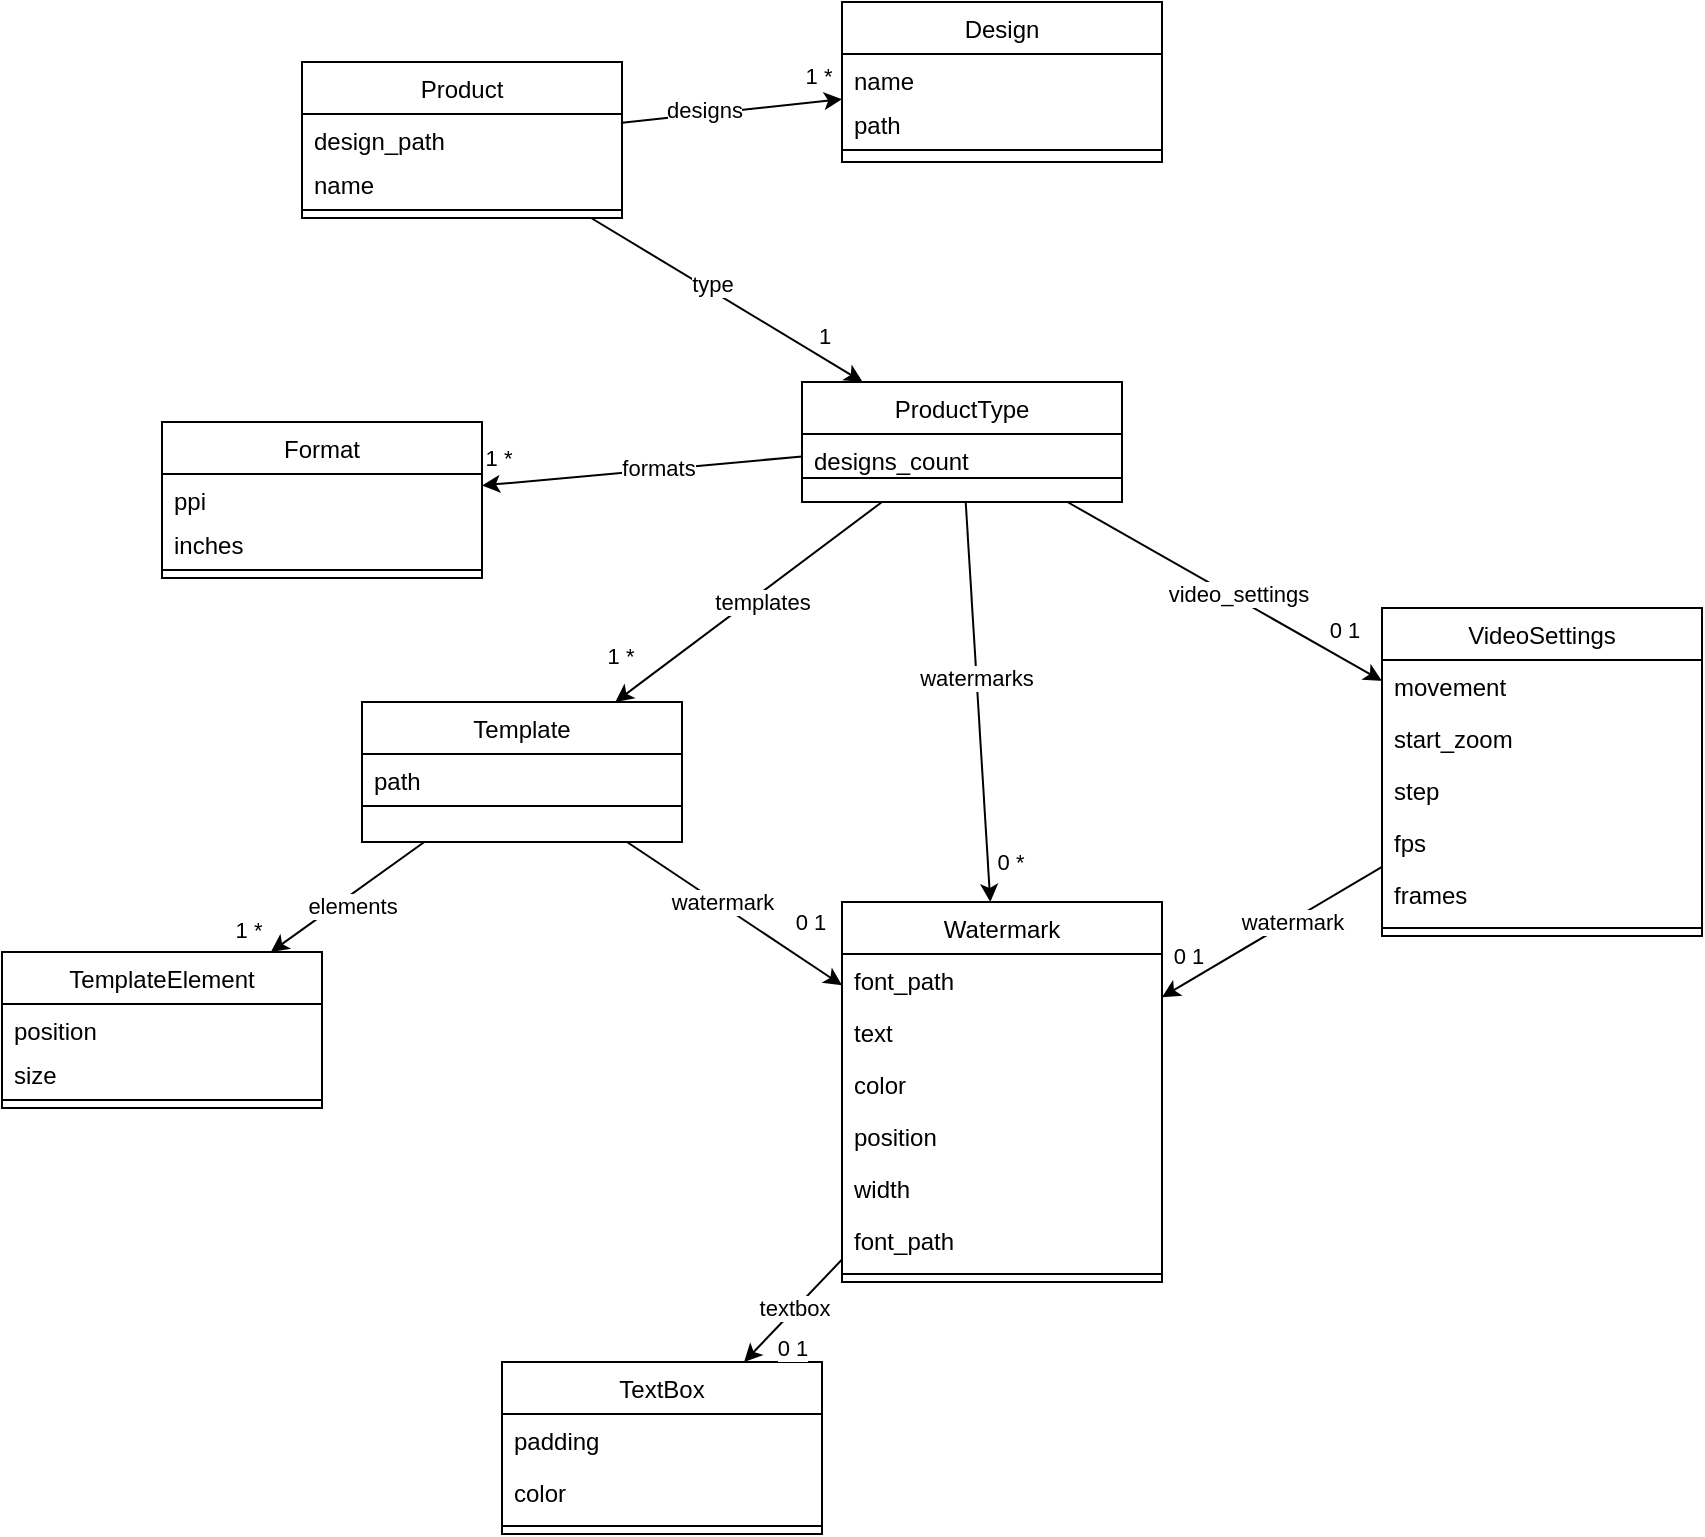 <mxfile version="21.1.4" type="github">
  <diagram id="C5RBs43oDa-KdzZeNtuy" name="Page-1">
    <mxGraphModel dx="1434" dy="866" grid="1" gridSize="10" guides="1" tooltips="1" connect="1" arrows="1" fold="1" page="1" pageScale="1" pageWidth="827" pageHeight="1169" math="0" shadow="0">
      <root>
        <mxCell id="WIyWlLk6GJQsqaUBKTNV-0" />
        <mxCell id="WIyWlLk6GJQsqaUBKTNV-1" parent="WIyWlLk6GJQsqaUBKTNV-0" />
        <mxCell id="OQkiHe_5IFdhKGG0qFA8-10" value="Design" style="swimlane;fontStyle=0;align=center;verticalAlign=top;childLayout=stackLayout;horizontal=1;startSize=26;horizontalStack=0;resizeParent=1;resizeLast=0;collapsible=1;marginBottom=0;rounded=0;shadow=0;strokeWidth=1;" parent="WIyWlLk6GJQsqaUBKTNV-1" vertex="1">
          <mxGeometry x="470" y="110" width="160" height="80" as="geometry">
            <mxRectangle x="340" y="380" width="170" height="26" as="alternateBounds" />
          </mxGeometry>
        </mxCell>
        <mxCell id="OQkiHe_5IFdhKGG0qFA8-11" value="name" style="text;align=left;verticalAlign=top;spacingLeft=4;spacingRight=4;overflow=hidden;rotatable=0;points=[[0,0.5],[1,0.5]];portConstraint=eastwest;" parent="OQkiHe_5IFdhKGG0qFA8-10" vertex="1">
          <mxGeometry y="26" width="160" height="22" as="geometry" />
        </mxCell>
        <mxCell id="jyiX5HnJnZasH04H_NFC-26" value="path" style="text;align=left;verticalAlign=top;spacingLeft=4;spacingRight=4;overflow=hidden;rotatable=0;points=[[0,0.5],[1,0.5]];portConstraint=eastwest;" vertex="1" parent="OQkiHe_5IFdhKGG0qFA8-10">
          <mxGeometry y="48" width="160" height="22" as="geometry" />
        </mxCell>
        <mxCell id="OQkiHe_5IFdhKGG0qFA8-12" value="" style="line;html=1;strokeWidth=1;align=left;verticalAlign=middle;spacingTop=-1;spacingLeft=3;spacingRight=3;rotatable=0;labelPosition=right;points=[];portConstraint=eastwest;" parent="OQkiHe_5IFdhKGG0qFA8-10" vertex="1">
          <mxGeometry y="70" width="160" height="8" as="geometry" />
        </mxCell>
        <mxCell id="OQkiHe_5IFdhKGG0qFA8-13" value="Template" style="swimlane;fontStyle=0;align=center;verticalAlign=top;childLayout=stackLayout;horizontal=1;startSize=26;horizontalStack=0;resizeParent=1;resizeLast=0;collapsible=1;marginBottom=0;rounded=0;shadow=0;strokeWidth=1;" parent="WIyWlLk6GJQsqaUBKTNV-1" vertex="1">
          <mxGeometry x="230" y="460" width="160" height="70" as="geometry">
            <mxRectangle x="340" y="380" width="170" height="26" as="alternateBounds" />
          </mxGeometry>
        </mxCell>
        <mxCell id="OQkiHe_5IFdhKGG0qFA8-14" value="path" style="text;align=left;verticalAlign=top;spacingLeft=4;spacingRight=4;overflow=hidden;rotatable=0;points=[[0,0.5],[1,0.5]];portConstraint=eastwest;" parent="OQkiHe_5IFdhKGG0qFA8-13" vertex="1">
          <mxGeometry y="26" width="160" height="22" as="geometry" />
        </mxCell>
        <mxCell id="OQkiHe_5IFdhKGG0qFA8-15" value="" style="line;html=1;strokeWidth=1;align=left;verticalAlign=middle;spacingTop=-1;spacingLeft=3;spacingRight=3;rotatable=0;labelPosition=right;points=[];portConstraint=eastwest;" parent="OQkiHe_5IFdhKGG0qFA8-13" vertex="1">
          <mxGeometry y="48" width="160" height="8" as="geometry" />
        </mxCell>
        <mxCell id="OQkiHe_5IFdhKGG0qFA8-16" value="VideoSettings" style="swimlane;fontStyle=0;align=center;verticalAlign=top;childLayout=stackLayout;horizontal=1;startSize=26;horizontalStack=0;resizeParent=1;resizeLast=0;collapsible=1;marginBottom=0;rounded=0;shadow=0;strokeWidth=1;" parent="WIyWlLk6GJQsqaUBKTNV-1" vertex="1">
          <mxGeometry x="740" y="413" width="160" height="164" as="geometry">
            <mxRectangle x="340" y="380" width="170" height="26" as="alternateBounds" />
          </mxGeometry>
        </mxCell>
        <mxCell id="OQkiHe_5IFdhKGG0qFA8-17" value="movement" style="text;align=left;verticalAlign=top;spacingLeft=4;spacingRight=4;overflow=hidden;rotatable=0;points=[[0,0.5],[1,0.5]];portConstraint=eastwest;" parent="OQkiHe_5IFdhKGG0qFA8-16" vertex="1">
          <mxGeometry y="26" width="160" height="26" as="geometry" />
        </mxCell>
        <mxCell id="jyiX5HnJnZasH04H_NFC-55" value="start_zoom" style="text;align=left;verticalAlign=top;spacingLeft=4;spacingRight=4;overflow=hidden;rotatable=0;points=[[0,0.5],[1,0.5]];portConstraint=eastwest;" vertex="1" parent="OQkiHe_5IFdhKGG0qFA8-16">
          <mxGeometry y="52" width="160" height="26" as="geometry" />
        </mxCell>
        <mxCell id="jyiX5HnJnZasH04H_NFC-56" value="step" style="text;align=left;verticalAlign=top;spacingLeft=4;spacingRight=4;overflow=hidden;rotatable=0;points=[[0,0.5],[1,0.5]];portConstraint=eastwest;" vertex="1" parent="OQkiHe_5IFdhKGG0qFA8-16">
          <mxGeometry y="78" width="160" height="26" as="geometry" />
        </mxCell>
        <mxCell id="jyiX5HnJnZasH04H_NFC-58" value="fps" style="text;align=left;verticalAlign=top;spacingLeft=4;spacingRight=4;overflow=hidden;rotatable=0;points=[[0,0.5],[1,0.5]];portConstraint=eastwest;" vertex="1" parent="OQkiHe_5IFdhKGG0qFA8-16">
          <mxGeometry y="104" width="160" height="26" as="geometry" />
        </mxCell>
        <mxCell id="jyiX5HnJnZasH04H_NFC-57" value="frames" style="text;align=left;verticalAlign=top;spacingLeft=4;spacingRight=4;overflow=hidden;rotatable=0;points=[[0,0.5],[1,0.5]];portConstraint=eastwest;" vertex="1" parent="OQkiHe_5IFdhKGG0qFA8-16">
          <mxGeometry y="130" width="160" height="26" as="geometry" />
        </mxCell>
        <mxCell id="OQkiHe_5IFdhKGG0qFA8-18" value="" style="line;html=1;strokeWidth=1;align=left;verticalAlign=middle;spacingTop=-1;spacingLeft=3;spacingRight=3;rotatable=0;labelPosition=right;points=[];portConstraint=eastwest;" parent="OQkiHe_5IFdhKGG0qFA8-16" vertex="1">
          <mxGeometry y="156" width="160" height="8" as="geometry" />
        </mxCell>
        <mxCell id="OQkiHe_5IFdhKGG0qFA8-19" value="Watermark" style="swimlane;fontStyle=0;align=center;verticalAlign=top;childLayout=stackLayout;horizontal=1;startSize=26;horizontalStack=0;resizeParent=1;resizeLast=0;collapsible=1;marginBottom=0;rounded=0;shadow=0;strokeWidth=1;" parent="WIyWlLk6GJQsqaUBKTNV-1" vertex="1">
          <mxGeometry x="470" y="560" width="160" height="190" as="geometry">
            <mxRectangle x="340" y="380" width="170" height="26" as="alternateBounds" />
          </mxGeometry>
        </mxCell>
        <mxCell id="OQkiHe_5IFdhKGG0qFA8-20" value="font_path" style="text;align=left;verticalAlign=top;spacingLeft=4;spacingRight=4;overflow=hidden;rotatable=0;points=[[0,0.5],[1,0.5]];portConstraint=eastwest;" parent="OQkiHe_5IFdhKGG0qFA8-19" vertex="1">
          <mxGeometry y="26" width="160" height="26" as="geometry" />
        </mxCell>
        <mxCell id="jyiX5HnJnZasH04H_NFC-37" value="text" style="text;align=left;verticalAlign=top;spacingLeft=4;spacingRight=4;overflow=hidden;rotatable=0;points=[[0,0.5],[1,0.5]];portConstraint=eastwest;" vertex="1" parent="OQkiHe_5IFdhKGG0qFA8-19">
          <mxGeometry y="52" width="160" height="26" as="geometry" />
        </mxCell>
        <mxCell id="jyiX5HnJnZasH04H_NFC-38" value="color" style="text;align=left;verticalAlign=top;spacingLeft=4;spacingRight=4;overflow=hidden;rotatable=0;points=[[0,0.5],[1,0.5]];portConstraint=eastwest;" vertex="1" parent="OQkiHe_5IFdhKGG0qFA8-19">
          <mxGeometry y="78" width="160" height="26" as="geometry" />
        </mxCell>
        <mxCell id="jyiX5HnJnZasH04H_NFC-39" value="position" style="text;align=left;verticalAlign=top;spacingLeft=4;spacingRight=4;overflow=hidden;rotatable=0;points=[[0,0.5],[1,0.5]];portConstraint=eastwest;" vertex="1" parent="OQkiHe_5IFdhKGG0qFA8-19">
          <mxGeometry y="104" width="160" height="26" as="geometry" />
        </mxCell>
        <mxCell id="jyiX5HnJnZasH04H_NFC-40" value="width" style="text;align=left;verticalAlign=top;spacingLeft=4;spacingRight=4;overflow=hidden;rotatable=0;points=[[0,0.5],[1,0.5]];portConstraint=eastwest;" vertex="1" parent="OQkiHe_5IFdhKGG0qFA8-19">
          <mxGeometry y="130" width="160" height="26" as="geometry" />
        </mxCell>
        <mxCell id="jyiX5HnJnZasH04H_NFC-36" value="font_path" style="text;align=left;verticalAlign=top;spacingLeft=4;spacingRight=4;overflow=hidden;rotatable=0;points=[[0,0.5],[1,0.5]];portConstraint=eastwest;" vertex="1" parent="OQkiHe_5IFdhKGG0qFA8-19">
          <mxGeometry y="156" width="160" height="26" as="geometry" />
        </mxCell>
        <mxCell id="OQkiHe_5IFdhKGG0qFA8-21" value="" style="line;html=1;strokeWidth=1;align=left;verticalAlign=middle;spacingTop=-1;spacingLeft=3;spacingRight=3;rotatable=0;labelPosition=right;points=[];portConstraint=eastwest;" parent="OQkiHe_5IFdhKGG0qFA8-19" vertex="1">
          <mxGeometry y="182" width="160" height="8" as="geometry" />
        </mxCell>
        <mxCell id="jyiX5HnJnZasH04H_NFC-0" value="Product" style="swimlane;fontStyle=0;align=center;verticalAlign=top;childLayout=stackLayout;horizontal=1;startSize=26;horizontalStack=0;resizeParent=1;resizeLast=0;collapsible=1;marginBottom=0;rounded=0;shadow=0;strokeWidth=1;" vertex="1" parent="WIyWlLk6GJQsqaUBKTNV-1">
          <mxGeometry x="200" y="140" width="160" height="78" as="geometry">
            <mxRectangle x="340" y="380" width="170" height="26" as="alternateBounds" />
          </mxGeometry>
        </mxCell>
        <mxCell id="jyiX5HnJnZasH04H_NFC-1" value="design_path" style="text;align=left;verticalAlign=top;spacingLeft=4;spacingRight=4;overflow=hidden;rotatable=0;points=[[0,0.5],[1,0.5]];portConstraint=eastwest;" vertex="1" parent="jyiX5HnJnZasH04H_NFC-0">
          <mxGeometry y="26" width="160" height="22" as="geometry" />
        </mxCell>
        <mxCell id="jyiX5HnJnZasH04H_NFC-28" value="name" style="text;align=left;verticalAlign=top;spacingLeft=4;spacingRight=4;overflow=hidden;rotatable=0;points=[[0,0.5],[1,0.5]];portConstraint=eastwest;" vertex="1" parent="jyiX5HnJnZasH04H_NFC-0">
          <mxGeometry y="48" width="160" height="22" as="geometry" />
        </mxCell>
        <mxCell id="jyiX5HnJnZasH04H_NFC-2" value="" style="line;html=1;strokeWidth=1;align=left;verticalAlign=middle;spacingTop=-1;spacingLeft=3;spacingRight=3;rotatable=0;labelPosition=right;points=[];portConstraint=eastwest;" vertex="1" parent="jyiX5HnJnZasH04H_NFC-0">
          <mxGeometry y="70" width="160" height="8" as="geometry" />
        </mxCell>
        <mxCell id="jyiX5HnJnZasH04H_NFC-3" value="ProductType" style="swimlane;fontStyle=0;align=center;verticalAlign=top;childLayout=stackLayout;horizontal=1;startSize=26;horizontalStack=0;resizeParent=1;resizeLast=0;collapsible=1;marginBottom=0;rounded=0;shadow=0;strokeWidth=1;" vertex="1" parent="WIyWlLk6GJQsqaUBKTNV-1">
          <mxGeometry x="450" y="300" width="160" height="60" as="geometry">
            <mxRectangle x="340" y="380" width="170" height="26" as="alternateBounds" />
          </mxGeometry>
        </mxCell>
        <mxCell id="jyiX5HnJnZasH04H_NFC-4" value="designs_count&#xa;" style="text;align=left;verticalAlign=top;spacingLeft=4;spacingRight=4;overflow=hidden;rotatable=0;points=[[0,0.5],[1,0.5]];portConstraint=eastwest;" vertex="1" parent="jyiX5HnJnZasH04H_NFC-3">
          <mxGeometry y="26" width="160" height="18" as="geometry" />
        </mxCell>
        <mxCell id="jyiX5HnJnZasH04H_NFC-5" value="" style="line;html=1;strokeWidth=1;align=left;verticalAlign=middle;spacingTop=-1;spacingLeft=3;spacingRight=3;rotatable=0;labelPosition=right;points=[];portConstraint=eastwest;" vertex="1" parent="jyiX5HnJnZasH04H_NFC-3">
          <mxGeometry y="44" width="160" height="8" as="geometry" />
        </mxCell>
        <mxCell id="jyiX5HnJnZasH04H_NFC-6" value="Format" style="swimlane;fontStyle=0;align=center;verticalAlign=top;childLayout=stackLayout;horizontal=1;startSize=26;horizontalStack=0;resizeParent=1;resizeLast=0;collapsible=1;marginBottom=0;rounded=0;shadow=0;strokeWidth=1;" vertex="1" parent="WIyWlLk6GJQsqaUBKTNV-1">
          <mxGeometry x="130" y="320" width="160" height="78" as="geometry">
            <mxRectangle x="340" y="380" width="170" height="26" as="alternateBounds" />
          </mxGeometry>
        </mxCell>
        <mxCell id="jyiX5HnJnZasH04H_NFC-7" value="ppi" style="text;align=left;verticalAlign=top;spacingLeft=4;spacingRight=4;overflow=hidden;rotatable=0;points=[[0,0.5],[1,0.5]];portConstraint=eastwest;" vertex="1" parent="jyiX5HnJnZasH04H_NFC-6">
          <mxGeometry y="26" width="160" height="22" as="geometry" />
        </mxCell>
        <mxCell id="jyiX5HnJnZasH04H_NFC-35" value="inches" style="text;align=left;verticalAlign=top;spacingLeft=4;spacingRight=4;overflow=hidden;rotatable=0;points=[[0,0.5],[1,0.5]];portConstraint=eastwest;" vertex="1" parent="jyiX5HnJnZasH04H_NFC-6">
          <mxGeometry y="48" width="160" height="22" as="geometry" />
        </mxCell>
        <mxCell id="jyiX5HnJnZasH04H_NFC-8" value="" style="line;html=1;strokeWidth=1;align=left;verticalAlign=middle;spacingTop=-1;spacingLeft=3;spacingRight=3;rotatable=0;labelPosition=right;points=[];portConstraint=eastwest;" vertex="1" parent="jyiX5HnJnZasH04H_NFC-6">
          <mxGeometry y="70" width="160" height="8" as="geometry" />
        </mxCell>
        <mxCell id="jyiX5HnJnZasH04H_NFC-9" value="" style="endArrow=classic;html=1;rounded=0;" edge="1" parent="WIyWlLk6GJQsqaUBKTNV-1" source="jyiX5HnJnZasH04H_NFC-0" target="jyiX5HnJnZasH04H_NFC-3">
          <mxGeometry width="50" height="50" relative="1" as="geometry">
            <mxPoint x="30" y="270" as="sourcePoint" />
            <mxPoint x="80" y="220" as="targetPoint" />
          </mxGeometry>
        </mxCell>
        <mxCell id="jyiX5HnJnZasH04H_NFC-10" value="1" style="edgeLabel;html=1;align=center;verticalAlign=middle;resizable=0;points=[];" vertex="1" connectable="0" parent="jyiX5HnJnZasH04H_NFC-9">
          <mxGeometry x="0.494" y="3" relative="1" as="geometry">
            <mxPoint x="13" as="offset" />
          </mxGeometry>
        </mxCell>
        <mxCell id="jyiX5HnJnZasH04H_NFC-29" value="type" style="edgeLabel;html=1;align=center;verticalAlign=middle;resizable=0;points=[];" vertex="1" connectable="0" parent="jyiX5HnJnZasH04H_NFC-9">
          <mxGeometry x="-0.208" y="-6" relative="1" as="geometry">
            <mxPoint x="9" y="-5" as="offset" />
          </mxGeometry>
        </mxCell>
        <mxCell id="jyiX5HnJnZasH04H_NFC-11" value="" style="endArrow=classic;html=1;rounded=0;" edge="1" parent="WIyWlLk6GJQsqaUBKTNV-1" source="jyiX5HnJnZasH04H_NFC-0" target="OQkiHe_5IFdhKGG0qFA8-10">
          <mxGeometry width="50" height="50" relative="1" as="geometry">
            <mxPoint x="370" y="215" as="sourcePoint" />
            <mxPoint x="450" y="245" as="targetPoint" />
          </mxGeometry>
        </mxCell>
        <mxCell id="jyiX5HnJnZasH04H_NFC-12" value="1 *" style="edgeLabel;html=1;align=center;verticalAlign=middle;resizable=0;points=[];" vertex="1" connectable="0" parent="jyiX5HnJnZasH04H_NFC-11">
          <mxGeometry x="0.494" y="3" relative="1" as="geometry">
            <mxPoint x="16" y="-12" as="offset" />
          </mxGeometry>
        </mxCell>
        <mxCell id="jyiX5HnJnZasH04H_NFC-27" value="designs" style="edgeLabel;html=1;align=center;verticalAlign=middle;resizable=0;points=[];" vertex="1" connectable="0" parent="jyiX5HnJnZasH04H_NFC-11">
          <mxGeometry x="-0.254" y="2" relative="1" as="geometry">
            <mxPoint as="offset" />
          </mxGeometry>
        </mxCell>
        <mxCell id="jyiX5HnJnZasH04H_NFC-14" value="" style="endArrow=classic;html=1;rounded=0;" edge="1" parent="WIyWlLk6GJQsqaUBKTNV-1" source="jyiX5HnJnZasH04H_NFC-3" target="jyiX5HnJnZasH04H_NFC-6">
          <mxGeometry width="50" height="50" relative="1" as="geometry">
            <mxPoint x="380" y="225" as="sourcePoint" />
            <mxPoint x="460" y="255" as="targetPoint" />
          </mxGeometry>
        </mxCell>
        <mxCell id="jyiX5HnJnZasH04H_NFC-15" value="1 *" style="edgeLabel;html=1;align=center;verticalAlign=middle;resizable=0;points=[];" vertex="1" connectable="0" parent="jyiX5HnJnZasH04H_NFC-14">
          <mxGeometry x="0.494" y="3" relative="1" as="geometry">
            <mxPoint x="-33" y="-13" as="offset" />
          </mxGeometry>
        </mxCell>
        <mxCell id="jyiX5HnJnZasH04H_NFC-34" value="formats" style="edgeLabel;html=1;align=center;verticalAlign=middle;resizable=0;points=[];" vertex="1" connectable="0" parent="jyiX5HnJnZasH04H_NFC-14">
          <mxGeometry x="-0.105" y="-1" relative="1" as="geometry">
            <mxPoint as="offset" />
          </mxGeometry>
        </mxCell>
        <mxCell id="jyiX5HnJnZasH04H_NFC-16" value="" style="endArrow=classic;html=1;rounded=0;" edge="1" parent="WIyWlLk6GJQsqaUBKTNV-1" source="jyiX5HnJnZasH04H_NFC-3" target="OQkiHe_5IFdhKGG0qFA8-19">
          <mxGeometry width="50" height="50" relative="1" as="geometry">
            <mxPoint x="390" y="235" as="sourcePoint" />
            <mxPoint x="470" y="265" as="targetPoint" />
          </mxGeometry>
        </mxCell>
        <mxCell id="jyiX5HnJnZasH04H_NFC-17" value="0 *" style="edgeLabel;html=1;align=center;verticalAlign=middle;resizable=0;points=[];" vertex="1" connectable="0" parent="jyiX5HnJnZasH04H_NFC-16">
          <mxGeometry x="0.494" y="3" relative="1" as="geometry">
            <mxPoint x="10" y="31" as="offset" />
          </mxGeometry>
        </mxCell>
        <mxCell id="jyiX5HnJnZasH04H_NFC-32" value="watermarks" style="edgeLabel;html=1;align=center;verticalAlign=middle;resizable=0;points=[];" vertex="1" connectable="0" parent="jyiX5HnJnZasH04H_NFC-16">
          <mxGeometry x="-0.128" relative="1" as="geometry">
            <mxPoint as="offset" />
          </mxGeometry>
        </mxCell>
        <mxCell id="jyiX5HnJnZasH04H_NFC-18" value="" style="endArrow=classic;html=1;rounded=0;" edge="1" parent="WIyWlLk6GJQsqaUBKTNV-1" source="jyiX5HnJnZasH04H_NFC-3" target="OQkiHe_5IFdhKGG0qFA8-16">
          <mxGeometry width="50" height="50" relative="1" as="geometry">
            <mxPoint x="400" y="245" as="sourcePoint" />
            <mxPoint x="480" y="275" as="targetPoint" />
          </mxGeometry>
        </mxCell>
        <mxCell id="jyiX5HnJnZasH04H_NFC-19" value="0 1" style="edgeLabel;html=1;align=center;verticalAlign=middle;resizable=0;points=[];" vertex="1" connectable="0" parent="jyiX5HnJnZasH04H_NFC-18">
          <mxGeometry x="0.494" y="3" relative="1" as="geometry">
            <mxPoint x="19" as="offset" />
          </mxGeometry>
        </mxCell>
        <mxCell id="jyiX5HnJnZasH04H_NFC-31" value="video_settings" style="edgeLabel;html=1;align=center;verticalAlign=middle;resizable=0;points=[];" vertex="1" connectable="0" parent="jyiX5HnJnZasH04H_NFC-18">
          <mxGeometry x="0.181" y="-1" relative="1" as="geometry">
            <mxPoint x="-7" y="-8" as="offset" />
          </mxGeometry>
        </mxCell>
        <mxCell id="jyiX5HnJnZasH04H_NFC-20" value="" style="endArrow=classic;html=1;rounded=0;" edge="1" parent="WIyWlLk6GJQsqaUBKTNV-1" source="jyiX5HnJnZasH04H_NFC-3" target="OQkiHe_5IFdhKGG0qFA8-13">
          <mxGeometry width="50" height="50" relative="1" as="geometry">
            <mxPoint x="410" y="255" as="sourcePoint" />
            <mxPoint x="490" y="285" as="targetPoint" />
          </mxGeometry>
        </mxCell>
        <mxCell id="jyiX5HnJnZasH04H_NFC-21" value="1 *" style="edgeLabel;html=1;align=center;verticalAlign=middle;resizable=0;points=[];" vertex="1" connectable="0" parent="jyiX5HnJnZasH04H_NFC-20">
          <mxGeometry x="0.494" y="3" relative="1" as="geometry">
            <mxPoint x="-33" as="offset" />
          </mxGeometry>
        </mxCell>
        <mxCell id="jyiX5HnJnZasH04H_NFC-33" value="templates" style="edgeLabel;html=1;align=center;verticalAlign=middle;resizable=0;points=[];" vertex="1" connectable="0" parent="jyiX5HnJnZasH04H_NFC-20">
          <mxGeometry x="-0.17" y="2" relative="1" as="geometry">
            <mxPoint x="-6" y="7" as="offset" />
          </mxGeometry>
        </mxCell>
        <mxCell id="jyiX5HnJnZasH04H_NFC-22" value="" style="endArrow=classic;html=1;rounded=0;" edge="1" parent="WIyWlLk6GJQsqaUBKTNV-1" source="OQkiHe_5IFdhKGG0qFA8-13" target="OQkiHe_5IFdhKGG0qFA8-19">
          <mxGeometry width="50" height="50" relative="1" as="geometry">
            <mxPoint x="420" y="265" as="sourcePoint" />
            <mxPoint x="500" y="295" as="targetPoint" />
          </mxGeometry>
        </mxCell>
        <mxCell id="jyiX5HnJnZasH04H_NFC-23" value="0 1" style="edgeLabel;html=1;align=center;verticalAlign=middle;resizable=0;points=[];" vertex="1" connectable="0" parent="jyiX5HnJnZasH04H_NFC-22">
          <mxGeometry x="0.494" y="3" relative="1" as="geometry">
            <mxPoint x="9" y="-11" as="offset" />
          </mxGeometry>
        </mxCell>
        <mxCell id="jyiX5HnJnZasH04H_NFC-59" value="watermark" style="edgeLabel;html=1;align=center;verticalAlign=middle;resizable=0;points=[];" vertex="1" connectable="0" parent="jyiX5HnJnZasH04H_NFC-22">
          <mxGeometry x="-0.148" y="7" relative="1" as="geometry">
            <mxPoint x="-2" y="5" as="offset" />
          </mxGeometry>
        </mxCell>
        <mxCell id="jyiX5HnJnZasH04H_NFC-24" value="" style="endArrow=classic;html=1;rounded=0;" edge="1" parent="WIyWlLk6GJQsqaUBKTNV-1" source="OQkiHe_5IFdhKGG0qFA8-16" target="OQkiHe_5IFdhKGG0qFA8-19">
          <mxGeometry width="50" height="50" relative="1" as="geometry">
            <mxPoint x="430" y="275" as="sourcePoint" />
            <mxPoint x="510" y="305" as="targetPoint" />
          </mxGeometry>
        </mxCell>
        <mxCell id="jyiX5HnJnZasH04H_NFC-25" value="0 1" style="edgeLabel;html=1;align=center;verticalAlign=middle;resizable=0;points=[];" vertex="1" connectable="0" parent="jyiX5HnJnZasH04H_NFC-24">
          <mxGeometry x="0.494" y="3" relative="1" as="geometry">
            <mxPoint x="-17" y="-7" as="offset" />
          </mxGeometry>
        </mxCell>
        <mxCell id="jyiX5HnJnZasH04H_NFC-61" value="watermark" style="edgeLabel;html=1;align=center;verticalAlign=middle;resizable=0;points=[];" vertex="1" connectable="0" parent="jyiX5HnJnZasH04H_NFC-24">
          <mxGeometry x="-0.193" y="3" relative="1" as="geometry">
            <mxPoint x="-2" y="-1" as="offset" />
          </mxGeometry>
        </mxCell>
        <mxCell id="jyiX5HnJnZasH04H_NFC-42" value="TextBox" style="swimlane;fontStyle=0;align=center;verticalAlign=top;childLayout=stackLayout;horizontal=1;startSize=26;horizontalStack=0;resizeParent=1;resizeLast=0;collapsible=1;marginBottom=0;rounded=0;shadow=0;strokeWidth=1;" vertex="1" parent="WIyWlLk6GJQsqaUBKTNV-1">
          <mxGeometry x="300" y="790" width="160" height="86" as="geometry">
            <mxRectangle x="340" y="380" width="170" height="26" as="alternateBounds" />
          </mxGeometry>
        </mxCell>
        <mxCell id="jyiX5HnJnZasH04H_NFC-43" value="padding" style="text;align=left;verticalAlign=top;spacingLeft=4;spacingRight=4;overflow=hidden;rotatable=0;points=[[0,0.5],[1,0.5]];portConstraint=eastwest;" vertex="1" parent="jyiX5HnJnZasH04H_NFC-42">
          <mxGeometry y="26" width="160" height="26" as="geometry" />
        </mxCell>
        <mxCell id="jyiX5HnJnZasH04H_NFC-45" value="color" style="text;align=left;verticalAlign=top;spacingLeft=4;spacingRight=4;overflow=hidden;rotatable=0;points=[[0,0.5],[1,0.5]];portConstraint=eastwest;" vertex="1" parent="jyiX5HnJnZasH04H_NFC-42">
          <mxGeometry y="52" width="160" height="26" as="geometry" />
        </mxCell>
        <mxCell id="jyiX5HnJnZasH04H_NFC-44" value="" style="line;html=1;strokeWidth=1;align=left;verticalAlign=middle;spacingTop=-1;spacingLeft=3;spacingRight=3;rotatable=0;labelPosition=right;points=[];portConstraint=eastwest;" vertex="1" parent="jyiX5HnJnZasH04H_NFC-42">
          <mxGeometry y="78" width="160" height="8" as="geometry" />
        </mxCell>
        <mxCell id="jyiX5HnJnZasH04H_NFC-46" value="" style="endArrow=classic;html=1;rounded=0;" edge="1" parent="WIyWlLk6GJQsqaUBKTNV-1" source="OQkiHe_5IFdhKGG0qFA8-19" target="jyiX5HnJnZasH04H_NFC-42">
          <mxGeometry width="50" height="50" relative="1" as="geometry">
            <mxPoint x="373" y="540" as="sourcePoint" />
            <mxPoint x="480" y="612" as="targetPoint" />
          </mxGeometry>
        </mxCell>
        <mxCell id="jyiX5HnJnZasH04H_NFC-47" value="0 1" style="edgeLabel;html=1;align=center;verticalAlign=middle;resizable=0;points=[];" vertex="1" connectable="0" parent="jyiX5HnJnZasH04H_NFC-46">
          <mxGeometry x="0.494" y="3" relative="1" as="geometry">
            <mxPoint x="9" y="4" as="offset" />
          </mxGeometry>
        </mxCell>
        <mxCell id="jyiX5HnJnZasH04H_NFC-60" value="textbox" style="edgeLabel;html=1;align=center;verticalAlign=middle;resizable=0;points=[];" vertex="1" connectable="0" parent="jyiX5HnJnZasH04H_NFC-46">
          <mxGeometry x="-0.376" relative="1" as="geometry">
            <mxPoint x="-9" y="8" as="offset" />
          </mxGeometry>
        </mxCell>
        <mxCell id="jyiX5HnJnZasH04H_NFC-48" value="TemplateElement" style="swimlane;fontStyle=0;align=center;verticalAlign=top;childLayout=stackLayout;horizontal=1;startSize=26;horizontalStack=0;resizeParent=1;resizeLast=0;collapsible=1;marginBottom=0;rounded=0;shadow=0;strokeWidth=1;" vertex="1" parent="WIyWlLk6GJQsqaUBKTNV-1">
          <mxGeometry x="50" y="585" width="160" height="78" as="geometry">
            <mxRectangle x="340" y="380" width="170" height="26" as="alternateBounds" />
          </mxGeometry>
        </mxCell>
        <mxCell id="jyiX5HnJnZasH04H_NFC-49" value="position" style="text;align=left;verticalAlign=top;spacingLeft=4;spacingRight=4;overflow=hidden;rotatable=0;points=[[0,0.5],[1,0.5]];portConstraint=eastwest;" vertex="1" parent="jyiX5HnJnZasH04H_NFC-48">
          <mxGeometry y="26" width="160" height="22" as="geometry" />
        </mxCell>
        <mxCell id="jyiX5HnJnZasH04H_NFC-51" value="size" style="text;align=left;verticalAlign=top;spacingLeft=4;spacingRight=4;overflow=hidden;rotatable=0;points=[[0,0.5],[1,0.5]];portConstraint=eastwest;" vertex="1" parent="jyiX5HnJnZasH04H_NFC-48">
          <mxGeometry y="48" width="160" height="22" as="geometry" />
        </mxCell>
        <mxCell id="jyiX5HnJnZasH04H_NFC-50" value="" style="line;html=1;strokeWidth=1;align=left;verticalAlign=middle;spacingTop=-1;spacingLeft=3;spacingRight=3;rotatable=0;labelPosition=right;points=[];portConstraint=eastwest;" vertex="1" parent="jyiX5HnJnZasH04H_NFC-48">
          <mxGeometry y="70" width="160" height="8" as="geometry" />
        </mxCell>
        <mxCell id="jyiX5HnJnZasH04H_NFC-52" value="" style="endArrow=classic;html=1;rounded=0;" edge="1" parent="WIyWlLk6GJQsqaUBKTNV-1" source="OQkiHe_5IFdhKGG0qFA8-13" target="jyiX5HnJnZasH04H_NFC-48">
          <mxGeometry width="50" height="50" relative="1" as="geometry">
            <mxPoint x="500" y="370" as="sourcePoint" />
            <mxPoint x="367" y="470" as="targetPoint" />
          </mxGeometry>
        </mxCell>
        <mxCell id="jyiX5HnJnZasH04H_NFC-53" value="1 *" style="edgeLabel;html=1;align=center;verticalAlign=middle;resizable=0;points=[];" vertex="1" connectable="0" parent="jyiX5HnJnZasH04H_NFC-52">
          <mxGeometry x="0.494" y="3" relative="1" as="geometry">
            <mxPoint x="-33" as="offset" />
          </mxGeometry>
        </mxCell>
        <mxCell id="jyiX5HnJnZasH04H_NFC-54" value="elements" style="edgeLabel;html=1;align=center;verticalAlign=middle;resizable=0;points=[];" vertex="1" connectable="0" parent="jyiX5HnJnZasH04H_NFC-52">
          <mxGeometry x="-0.17" y="2" relative="1" as="geometry">
            <mxPoint x="-6" y="7" as="offset" />
          </mxGeometry>
        </mxCell>
      </root>
    </mxGraphModel>
  </diagram>
</mxfile>
